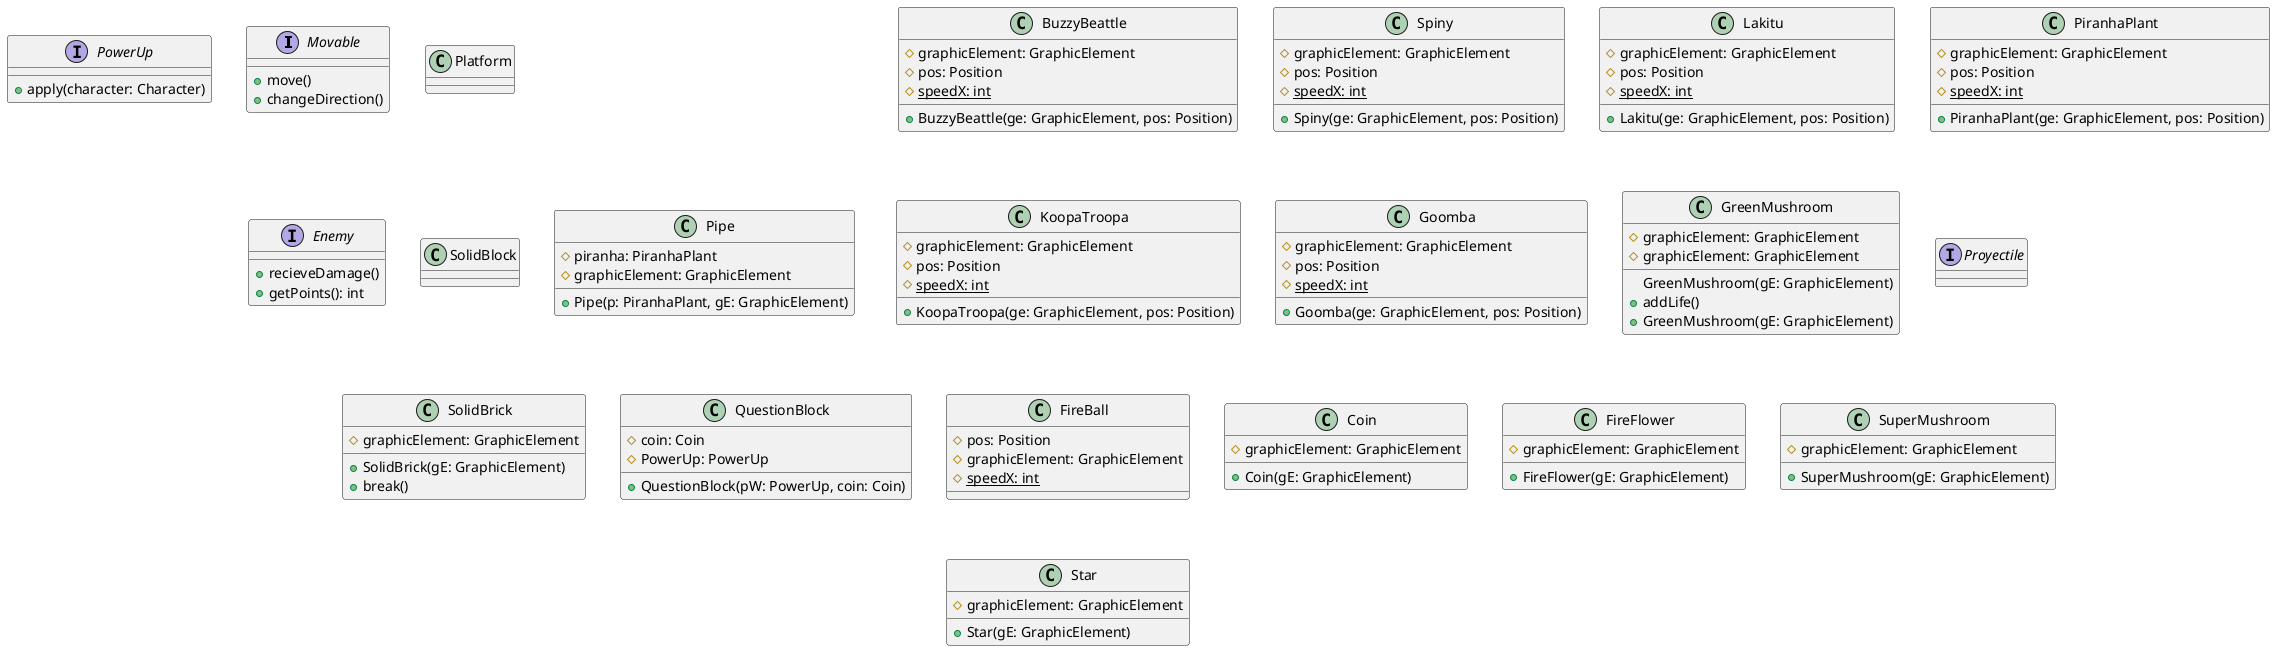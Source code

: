 @startuml
' TODO: agregar constructores y getters y setters (habría que preguntar si podemos evitar algunos getters y setters en pos de encapsulamiento)
'
interface Movable{
    +move()
    +changeDirection()
}

interface Enemy { 
    +recieveDamage() 
    +getPoints(): int
}

Enemy .u[hidden].|> Movable


class BuzzyBeattle{
    #graphicElement: GraphicElement
    #pos: Position
    # {static}speedX: int
    +BuzzyBeattle(ge: GraphicElement, pos: Position)     
}
class Spiny{
    #graphicElement: GraphicElement
    #pos: Position
    # {static}speedX: int
    +Spiny(ge: GraphicElement, pos: Position)         
}
class Lakitu{
    #graphicElement: GraphicElement
    #pos: Position
    # {static}speedX: int
    +Lakitu(ge: GraphicElement, pos: Position)      
}
class PiranhaPlant{
    #graphicElement: GraphicElement
    #pos: Position
    # {static}speedX: int
    +PiranhaPlant(ge: GraphicElement, pos: Position)    
}
class KoopaTroopa{
    #graphicElement: GraphicElement
    #pos: Position
    # {static}speedX: int
    +KoopaTroopa(ge: GraphicElement, pos: Position)
}

class Goomba{
    #graphicElement: GraphicElement
    #pos: Position
    # {static}speedX: int
    +Goomba(ge: GraphicElement, pos: Position)
}


interface PowerUp {
    +apply(character: Character)
}

class GreenMushroom{
    #graphicElement: GraphicElement
    GreenMushroom(gE: GraphicElement)
    +addLife()
}

interface Proyectile

class FireBall{
    #pos: Position
    #graphicElement: GraphicElement
    # {static}speedX: int
}

class Pipe {
    #piranha: PiranhaPlant
    #graphicElement: GraphicElement
    +Pipe(p: PiranhaPlant, gE: GraphicElement)

}

class SolidBrick {
    #graphicElement: GraphicElement
    +SolidBrick(gE: GraphicElement)
    +break()
}

class QuestionBlock {
    #coin: Coin
    #PowerUp: PowerUp
    +QuestionBlock(pW: PowerUp, coin: Coin)
}

class Coin{
    #graphicElement: GraphicElement
    +Coin(gE: GraphicElement)
}

class FireFlower{
    #graphicElement: GraphicElement
    +FireFlower(gE: GraphicElement) 
}
class SuperMushroom{
    #graphicElement: GraphicElement
    +SuperMushroom(gE: GraphicElement)     
}
class Star{
    #graphicElement: GraphicElement
    +Star(gE: GraphicElement)      
}
class GreenMushroom{
    #graphicElement: GraphicElement
    +GreenMushroom(gE: GraphicElement)      
}
SolidBlock .u[hidden].|> Platform
SolidBrick -u[hidden]-|> SolidBlock
QuestionBlock -u[hidden]-|> SolidBlock
Pipe .u[hidden].|> Platform
Platform -l[hidden]- Movable
Movable -l[hidden]- PowerUp
@enduml
